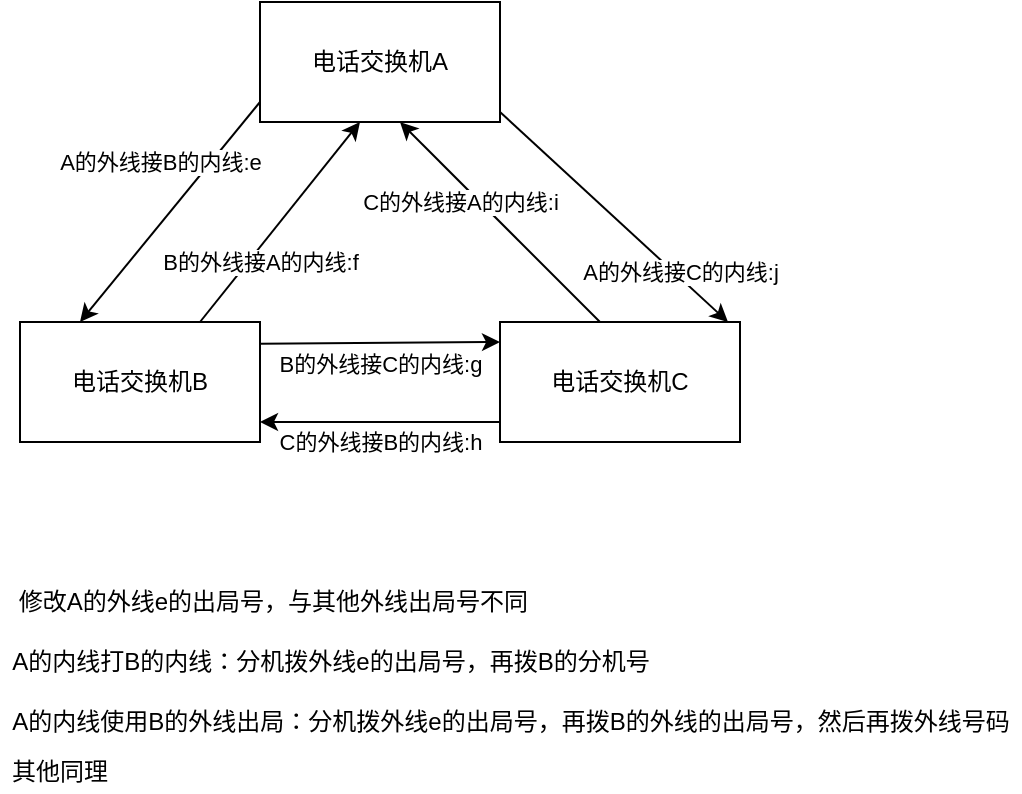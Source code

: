 <mxfile version="14.6.1" type="github">
  <diagram id="cvxg9Lm-vUqtapsxcO72" name="第 1 页">
    <mxGraphModel dx="760" dy="423" grid="1" gridSize="10" guides="1" tooltips="1" connect="1" arrows="1" fold="1" page="1" pageScale="1" pageWidth="827" pageHeight="1169" math="0" shadow="0">
      <root>
        <mxCell id="0" />
        <mxCell id="1" parent="0" />
        <mxCell id="KngwLaqn_i5Z9b0yXkX_-2" value="电话交换机B" style="whiteSpace=wrap;html=1;" parent="1" vertex="1">
          <mxGeometry x="210" y="350" width="120" height="60" as="geometry" />
        </mxCell>
        <mxCell id="KngwLaqn_i5Z9b0yXkX_-3" value="电话交换机A" style="whiteSpace=wrap;html=1;" parent="1" vertex="1">
          <mxGeometry x="330" y="190" width="120" height="60" as="geometry" />
        </mxCell>
        <mxCell id="KngwLaqn_i5Z9b0yXkX_-4" value="电话交换机C" style="whiteSpace=wrap;html=1;" parent="1" vertex="1">
          <mxGeometry x="450" y="350" width="120" height="60" as="geometry" />
        </mxCell>
        <mxCell id="KngwLaqn_i5Z9b0yXkX_-20" value="" style="endArrow=classic;html=1;entryX=0.25;entryY=0;entryDx=0;entryDy=0;" parent="1" target="KngwLaqn_i5Z9b0yXkX_-2" edge="1">
          <mxGeometry relative="1" as="geometry">
            <mxPoint x="330" y="240" as="sourcePoint" />
            <mxPoint x="190" y="350" as="targetPoint" />
          </mxGeometry>
        </mxCell>
        <mxCell id="KngwLaqn_i5Z9b0yXkX_-21" value="A的外线接B的内线:e" style="edgeLabel;resizable=0;html=1;align=center;verticalAlign=middle;rotation=0;fontStyle=0;" parent="KngwLaqn_i5Z9b0yXkX_-20" connectable="0" vertex="1">
          <mxGeometry relative="1" as="geometry">
            <mxPoint x="-5" y="-25" as="offset" />
          </mxGeometry>
        </mxCell>
        <mxCell id="KngwLaqn_i5Z9b0yXkX_-22" value="" style="endArrow=classic;html=1;" parent="1" edge="1">
          <mxGeometry relative="1" as="geometry">
            <mxPoint x="300" y="350" as="sourcePoint" />
            <mxPoint x="380" y="250" as="targetPoint" />
          </mxGeometry>
        </mxCell>
        <mxCell id="KngwLaqn_i5Z9b0yXkX_-23" value="B的外线接A的内线:f" style="edgeLabel;resizable=0;html=1;align=center;verticalAlign=middle;" parent="KngwLaqn_i5Z9b0yXkX_-22" connectable="0" vertex="1">
          <mxGeometry relative="1" as="geometry">
            <mxPoint x="-10" y="20" as="offset" />
          </mxGeometry>
        </mxCell>
        <mxCell id="KngwLaqn_i5Z9b0yXkX_-27" value="" style="endArrow=classic;html=1;" parent="1" edge="1">
          <mxGeometry relative="1" as="geometry">
            <mxPoint x="450" y="245" as="sourcePoint" />
            <mxPoint x="564" y="350" as="targetPoint" />
          </mxGeometry>
        </mxCell>
        <mxCell id="KngwLaqn_i5Z9b0yXkX_-28" value="A的外线接C的内线:j" style="edgeLabel;resizable=0;html=1;align=center;verticalAlign=middle;" parent="KngwLaqn_i5Z9b0yXkX_-27" connectable="0" vertex="1">
          <mxGeometry relative="1" as="geometry">
            <mxPoint x="33" y="27" as="offset" />
          </mxGeometry>
        </mxCell>
        <mxCell id="KngwLaqn_i5Z9b0yXkX_-29" value="" style="endArrow=classic;html=1;" parent="1" edge="1">
          <mxGeometry relative="1" as="geometry">
            <mxPoint x="500" y="350" as="sourcePoint" />
            <mxPoint x="400" y="250" as="targetPoint" />
          </mxGeometry>
        </mxCell>
        <mxCell id="KngwLaqn_i5Z9b0yXkX_-30" value="C的外线接A的内线:i" style="edgeLabel;resizable=0;html=1;align=center;verticalAlign=middle;" parent="KngwLaqn_i5Z9b0yXkX_-29" connectable="0" vertex="1">
          <mxGeometry relative="1" as="geometry">
            <mxPoint x="-20" y="-10" as="offset" />
          </mxGeometry>
        </mxCell>
        <mxCell id="KngwLaqn_i5Z9b0yXkX_-33" value="" style="endArrow=classic;html=1;exitX=0.999;exitY=0.181;exitDx=0;exitDy=0;exitPerimeter=0;" parent="1" source="KngwLaqn_i5Z9b0yXkX_-2" edge="1">
          <mxGeometry relative="1" as="geometry">
            <mxPoint x="350" y="360" as="sourcePoint" />
            <mxPoint x="450" y="360" as="targetPoint" />
          </mxGeometry>
        </mxCell>
        <mxCell id="KngwLaqn_i5Z9b0yXkX_-34" value="B的外线接C的内线:g" style="edgeLabel;resizable=0;html=1;align=center;verticalAlign=middle;" parent="KngwLaqn_i5Z9b0yXkX_-33" connectable="0" vertex="1">
          <mxGeometry relative="1" as="geometry">
            <mxPoint y="10" as="offset" />
          </mxGeometry>
        </mxCell>
        <mxCell id="KngwLaqn_i5Z9b0yXkX_-35" value="" style="endArrow=classic;html=1;entryX=1;entryY=0.833;entryDx=0;entryDy=0;entryPerimeter=0;" parent="1" target="KngwLaqn_i5Z9b0yXkX_-2" edge="1">
          <mxGeometry relative="1" as="geometry">
            <mxPoint x="450" y="400" as="sourcePoint" />
            <mxPoint x="340" y="400" as="targetPoint" />
          </mxGeometry>
        </mxCell>
        <mxCell id="KngwLaqn_i5Z9b0yXkX_-36" value="C的外线接B的内线:h" style="edgeLabel;resizable=0;html=1;align=center;verticalAlign=middle;" parent="KngwLaqn_i5Z9b0yXkX_-35" connectable="0" vertex="1">
          <mxGeometry relative="1" as="geometry">
            <mxPoint y="10" as="offset" />
          </mxGeometry>
        </mxCell>
        <mxCell id="KngwLaqn_i5Z9b0yXkX_-37" value="A的内线打B的内线：分机拨外线e的出局号，再拨B的分机号" style="text;html=1;align=center;verticalAlign=middle;resizable=0;points=[];autosize=1;strokeColor=none;" parent="1" vertex="1">
          <mxGeometry x="200" y="510" width="330" height="20" as="geometry" />
        </mxCell>
        <mxCell id="KngwLaqn_i5Z9b0yXkX_-38" value="A的内线使用B的外线出局：分机拨外线e的出局号，再拨B的外线的出局号，然后再拨外线号码" style="text;html=1;align=center;verticalAlign=middle;resizable=0;points=[];autosize=1;strokeColor=none;" parent="1" vertex="1">
          <mxGeometry x="200" y="540" width="510" height="20" as="geometry" />
        </mxCell>
        <mxCell id="KngwLaqn_i5Z9b0yXkX_-40" value="其他同理" style="text;html=1;strokeColor=none;fillColor=none;align=center;verticalAlign=middle;whiteSpace=wrap;rounded=0;sketch=0;" parent="1" vertex="1">
          <mxGeometry x="200" y="565" width="60" height="20" as="geometry" />
        </mxCell>
        <mxCell id="KngwLaqn_i5Z9b0yXkX_-41" value="&amp;nbsp;修改A的外线e的出局号，与其他外线出局号不同" style="text;html=1;strokeColor=none;fillColor=none;align=center;verticalAlign=middle;whiteSpace=wrap;rounded=0;sketch=0;" parent="1" vertex="1">
          <mxGeometry x="200" y="480" width="270" height="20" as="geometry" />
        </mxCell>
      </root>
    </mxGraphModel>
  </diagram>
</mxfile>
